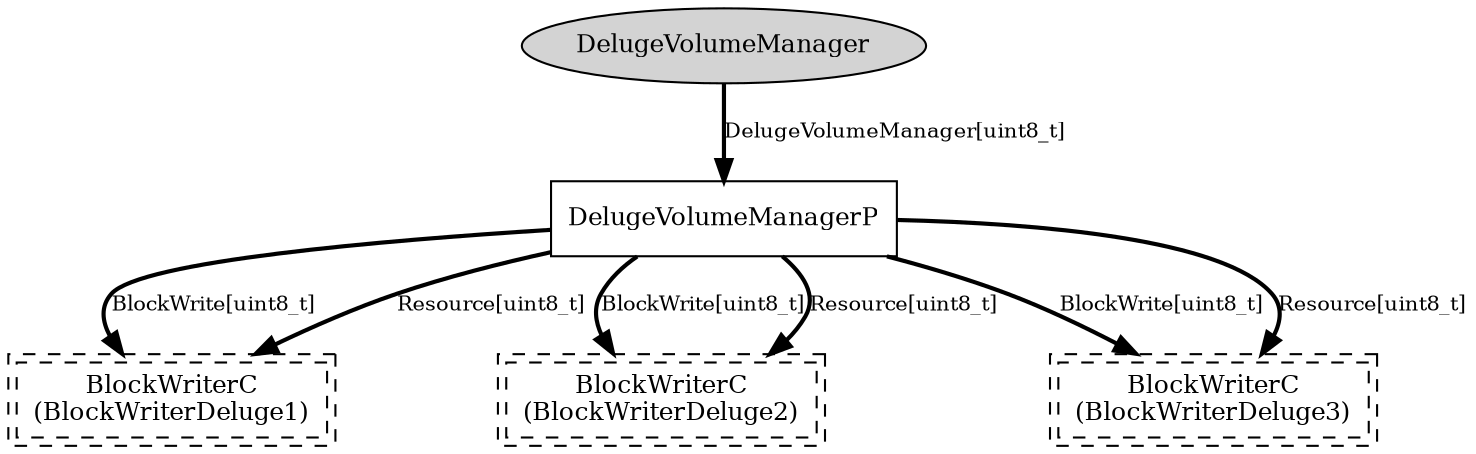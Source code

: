 digraph "tos.lib.net.Deluge.DelugeVolumeManagerC" {
  n0x2ace83dc34c0 [shape=ellipse, style=filled, label="DelugeVolumeManager", fontsize=12];
  "DelugeVolumeManagerP" [fontsize=12, shape=box, URL="../chtml/tos.lib.net.Deluge.DelugeVolumeManagerP.html"];
  "DelugeVolumeManagerP" [fontsize=12, shape=box, URL="../chtml/tos.lib.net.Deluge.DelugeVolumeManagerP.html"];
  "DelugeVolumeManagerC.BlockWriterDeluge1" [fontsize=12, shape=box,peripheries=2, style=dashed, label="BlockWriterC\n(BlockWriterDeluge1)", URL="../chtml/tos.lib.net.Deluge.BlockStorageManager.BlockWriterC.html"];
  "DelugeVolumeManagerC.BlockWriterDeluge2" [fontsize=12, shape=box,peripheries=2, style=dashed, label="BlockWriterC\n(BlockWriterDeluge2)", URL="../chtml/tos.lib.net.Deluge.BlockStorageManager.BlockWriterC.html"];
  "DelugeVolumeManagerC.BlockWriterDeluge3" [fontsize=12, shape=box,peripheries=2, style=dashed, label="BlockWriterC\n(BlockWriterDeluge3)", URL="../chtml/tos.lib.net.Deluge.BlockStorageManager.BlockWriterC.html"];
  "DelugeVolumeManagerP" [fontsize=12, shape=box, URL="../chtml/tos.lib.net.Deluge.DelugeVolumeManagerP.html"];
  "DelugeVolumeManagerC.BlockWriterDeluge1" [fontsize=12, shape=box,peripheries=2, style=dashed, label="BlockWriterC\n(BlockWriterDeluge1)", URL="../chtml/tos.lib.net.Deluge.BlockStorageManager.BlockWriterC.html"];
  "DelugeVolumeManagerC.BlockWriterDeluge2" [fontsize=12, shape=box,peripheries=2, style=dashed, label="BlockWriterC\n(BlockWriterDeluge2)", URL="../chtml/tos.lib.net.Deluge.BlockStorageManager.BlockWriterC.html"];
  "DelugeVolumeManagerC.BlockWriterDeluge3" [fontsize=12, shape=box,peripheries=2, style=dashed, label="BlockWriterC\n(BlockWriterDeluge3)", URL="../chtml/tos.lib.net.Deluge.BlockStorageManager.BlockWriterC.html"];
  "n0x2ace83dc34c0" -> "DelugeVolumeManagerP" [label="DelugeVolumeManager[uint8_t]", style=bold, URL="../ihtml/tos.lib.net.Deluge.DelugeVolumeManager.html", fontsize=10];
  "DelugeVolumeManagerP" -> "DelugeVolumeManagerC.BlockWriterDeluge1" [label="BlockWrite[uint8_t]", style=bold, URL="../ihtml/tos.interfaces.BlockWrite.html", fontsize=10];
  "DelugeVolumeManagerP" -> "DelugeVolumeManagerC.BlockWriterDeluge2" [label="BlockWrite[uint8_t]", style=bold, URL="../ihtml/tos.interfaces.BlockWrite.html", fontsize=10];
  "DelugeVolumeManagerP" -> "DelugeVolumeManagerC.BlockWriterDeluge3" [label="BlockWrite[uint8_t]", style=bold, URL="../ihtml/tos.interfaces.BlockWrite.html", fontsize=10];
  "DelugeVolumeManagerP" -> "DelugeVolumeManagerC.BlockWriterDeluge1" [label="Resource[uint8_t]", style=bold, URL="../ihtml/tos.interfaces.Resource.html", fontsize=10];
  "DelugeVolumeManagerP" -> "DelugeVolumeManagerC.BlockWriterDeluge2" [label="Resource[uint8_t]", style=bold, URL="../ihtml/tos.interfaces.Resource.html", fontsize=10];
  "DelugeVolumeManagerP" -> "DelugeVolumeManagerC.BlockWriterDeluge3" [label="Resource[uint8_t]", style=bold, URL="../ihtml/tos.interfaces.Resource.html", fontsize=10];
}
